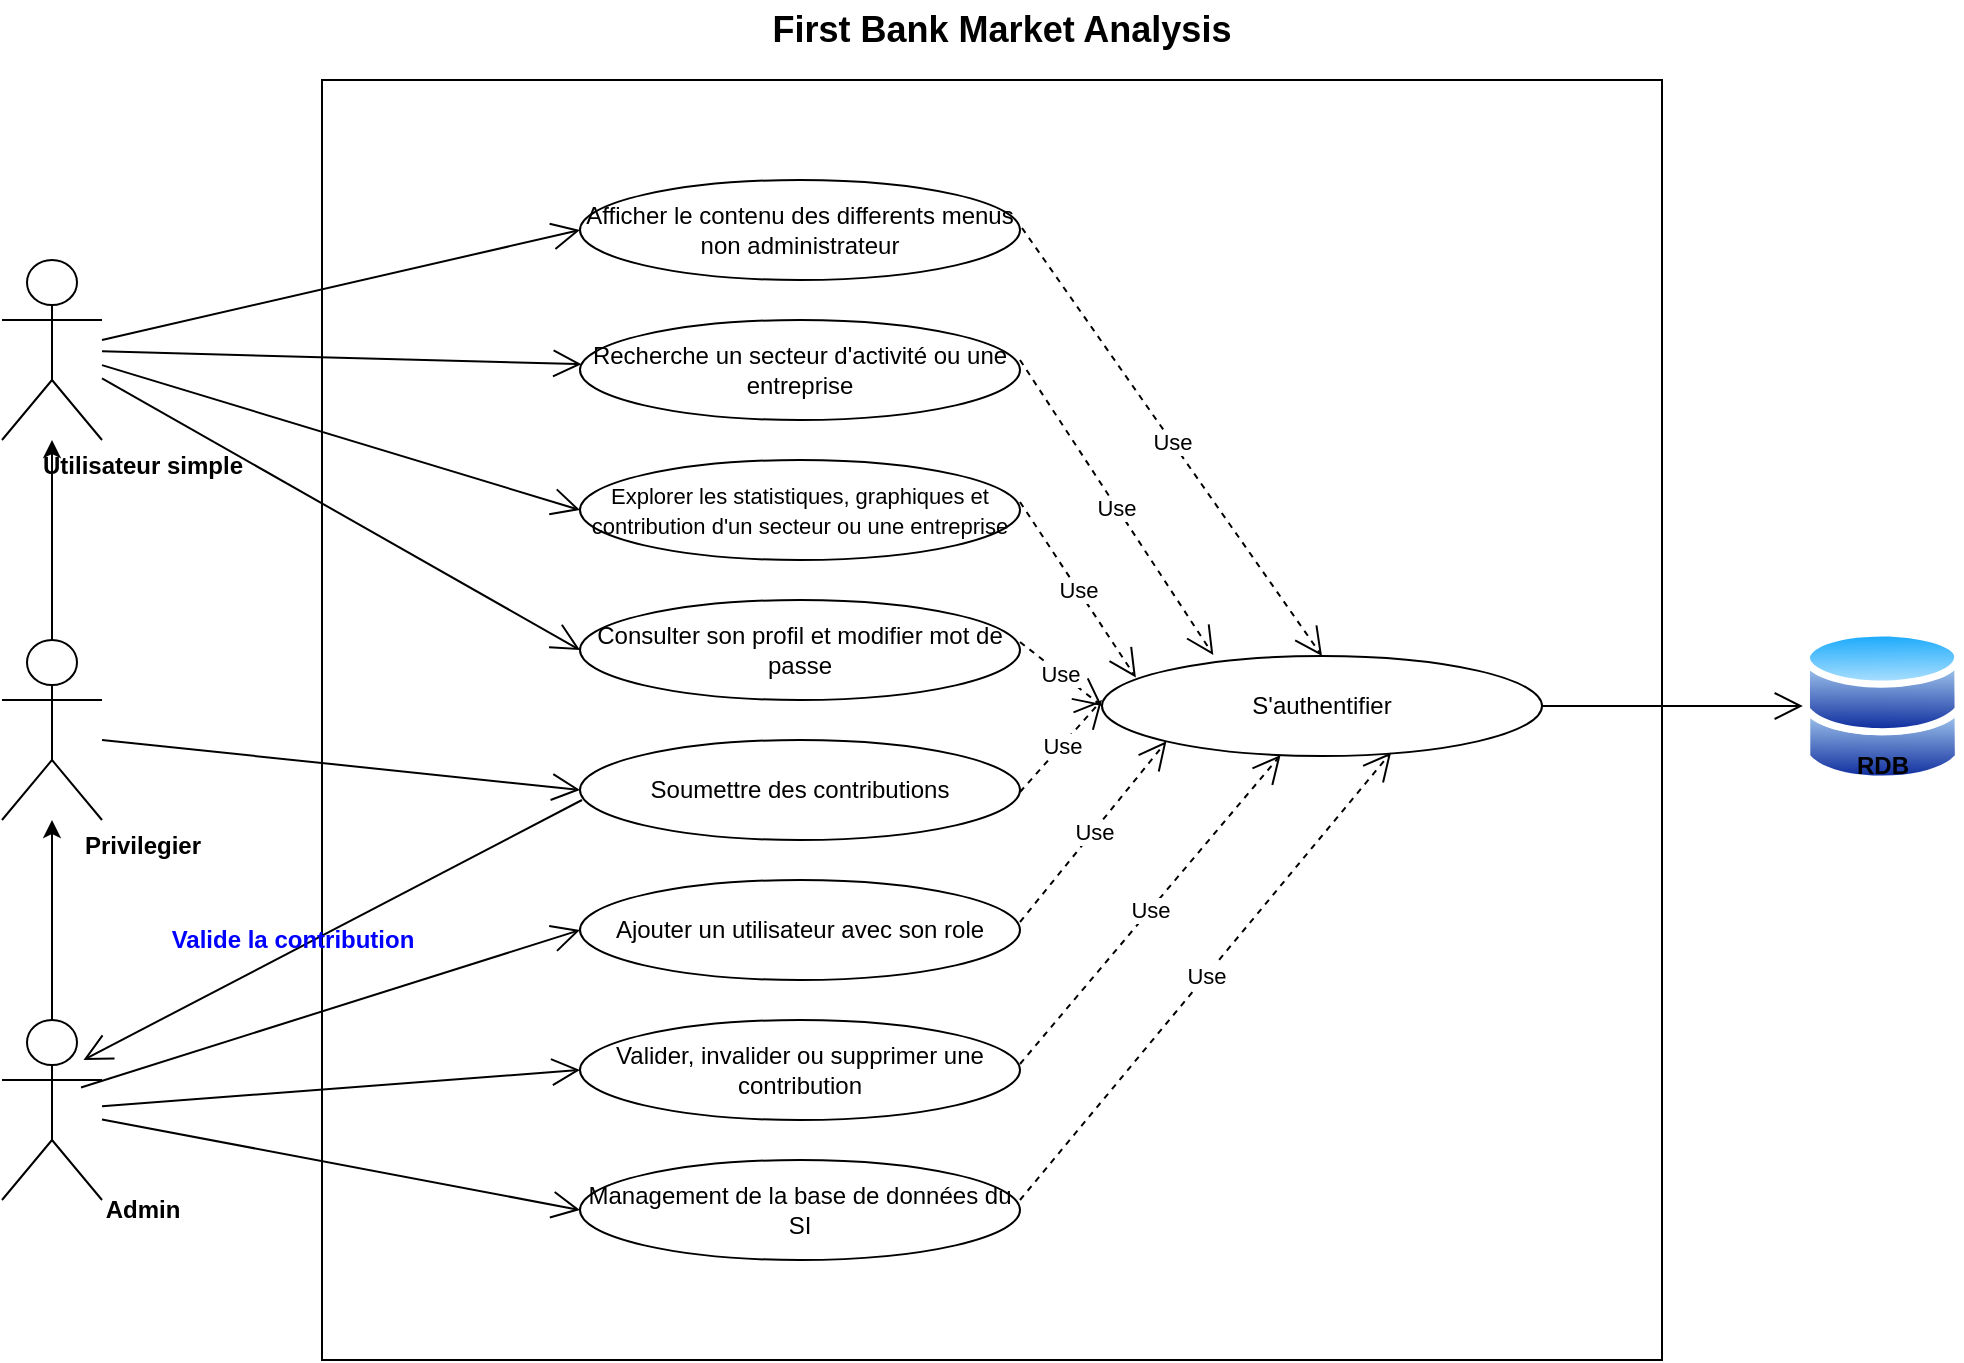 <mxfile version="21.3.5" type="github">
  <diagram name="Page-1" id="2dHOHAFaJox4LGz1Xj7_">
    <mxGraphModel dx="1393" dy="730" grid="1" gridSize="10" guides="1" tooltips="1" connect="1" arrows="1" fold="1" page="1" pageScale="1" pageWidth="1169" pageHeight="827" math="0" shadow="0">
      <root>
        <mxCell id="0" />
        <mxCell id="1" parent="0" />
        <mxCell id="YJ-RpRBlReNcCzSvx_Wr-2" value="" style="rounded=0;whiteSpace=wrap;html=1;" vertex="1" parent="1">
          <mxGeometry x="280" y="100" width="670" height="640" as="geometry" />
        </mxCell>
        <mxCell id="YJ-RpRBlReNcCzSvx_Wr-3" value="Afficher le contenu des differents menus non administrateur" style="ellipse;whiteSpace=wrap;html=1;" vertex="1" parent="1">
          <mxGeometry x="409" y="150" width="220" height="50" as="geometry" />
        </mxCell>
        <mxCell id="YJ-RpRBlReNcCzSvx_Wr-4" value="Recherche un secteur d&#39;activité ou une entreprise" style="ellipse;whiteSpace=wrap;html=1;" vertex="1" parent="1">
          <mxGeometry x="409" y="220" width="220" height="50" as="geometry" />
        </mxCell>
        <mxCell id="YJ-RpRBlReNcCzSvx_Wr-5" value="&lt;font style=&quot;font-size: 11px;&quot;&gt;Explorer les statistiques, graphiques et contribution d&#39;un secteur ou une entreprise&lt;/font&gt;" style="ellipse;whiteSpace=wrap;html=1;" vertex="1" parent="1">
          <mxGeometry x="409" y="290" width="220" height="50" as="geometry" />
        </mxCell>
        <mxCell id="YJ-RpRBlReNcCzSvx_Wr-6" value="Consulter son profil et modifier mot de passe" style="ellipse;whiteSpace=wrap;html=1;" vertex="1" parent="1">
          <mxGeometry x="409" y="360" width="220" height="50" as="geometry" />
        </mxCell>
        <mxCell id="YJ-RpRBlReNcCzSvx_Wr-7" value="Soumettre des contributions" style="ellipse;whiteSpace=wrap;html=1;" vertex="1" parent="1">
          <mxGeometry x="409" y="430" width="220" height="50" as="geometry" />
        </mxCell>
        <mxCell id="YJ-RpRBlReNcCzSvx_Wr-8" value="Ajouter un utilisateur avec son role" style="ellipse;whiteSpace=wrap;html=1;" vertex="1" parent="1">
          <mxGeometry x="409" y="500" width="220" height="50" as="geometry" />
        </mxCell>
        <mxCell id="YJ-RpRBlReNcCzSvx_Wr-9" value="Valider, invalider ou supprimer une contribution" style="ellipse;whiteSpace=wrap;html=1;" vertex="1" parent="1">
          <mxGeometry x="409" y="570" width="220" height="50" as="geometry" />
        </mxCell>
        <mxCell id="YJ-RpRBlReNcCzSvx_Wr-10" value="Management de la base de données du SI" style="ellipse;whiteSpace=wrap;html=1;" vertex="1" parent="1">
          <mxGeometry x="409" y="640" width="220" height="50" as="geometry" />
        </mxCell>
        <mxCell id="YJ-RpRBlReNcCzSvx_Wr-11" value="S&#39;authentifier" style="ellipse;whiteSpace=wrap;html=1;" vertex="1" parent="1">
          <mxGeometry x="670" y="388" width="220" height="50" as="geometry" />
        </mxCell>
        <mxCell id="YJ-RpRBlReNcCzSvx_Wr-12" value="First Bank Market Analysis" style="text;html=1;strokeColor=none;fillColor=none;align=center;verticalAlign=middle;whiteSpace=wrap;rounded=0;fontStyle=1;fontSize=18;" vertex="1" parent="1">
          <mxGeometry x="490" y="60" width="260" height="30" as="geometry" />
        </mxCell>
        <mxCell id="YJ-RpRBlReNcCzSvx_Wr-22" value="" style="edgeStyle=orthogonalEdgeStyle;rounded=0;orthogonalLoop=1;jettySize=auto;html=1;jumpSize=6;" edge="1" parent="1" source="YJ-RpRBlReNcCzSvx_Wr-20" target="YJ-RpRBlReNcCzSvx_Wr-21">
          <mxGeometry relative="1" as="geometry" />
        </mxCell>
        <mxCell id="YJ-RpRBlReNcCzSvx_Wr-20" value="Actor" style="shape=umlActor;verticalLabelPosition=bottom;verticalAlign=top;html=1;horizontal=1;fontColor=none;noLabel=1;" vertex="1" parent="1">
          <mxGeometry x="120" y="570" width="50" height="90" as="geometry" />
        </mxCell>
        <mxCell id="YJ-RpRBlReNcCzSvx_Wr-24" value="" style="edgeStyle=orthogonalEdgeStyle;rounded=0;orthogonalLoop=1;jettySize=auto;html=1;" edge="1" parent="1" source="YJ-RpRBlReNcCzSvx_Wr-21" target="YJ-RpRBlReNcCzSvx_Wr-23">
          <mxGeometry relative="1" as="geometry" />
        </mxCell>
        <mxCell id="YJ-RpRBlReNcCzSvx_Wr-21" value="Actor" style="shape=umlActor;verticalLabelPosition=bottom;verticalAlign=top;html=1;fontSize=12;fontColor=none;noLabel=1;" vertex="1" parent="1">
          <mxGeometry x="120" y="380" width="50" height="90" as="geometry" />
        </mxCell>
        <mxCell id="YJ-RpRBlReNcCzSvx_Wr-23" value="Actor" style="shape=umlActor;verticalLabelPosition=bottom;verticalAlign=top;html=1;fontColor=none;noLabel=1;" vertex="1" parent="1">
          <mxGeometry x="120" y="190" width="50" height="90" as="geometry" />
        </mxCell>
        <mxCell id="YJ-RpRBlReNcCzSvx_Wr-28" value="Admin" style="text;align=center;fontStyle=1;verticalAlign=middle;spacingLeft=3;spacingRight=3;strokeColor=none;rotatable=0;points=[[0,0.5],[1,0.5]];portConstraint=eastwest;html=1;" vertex="1" parent="1">
          <mxGeometry x="150" y="652" width="80" height="26" as="geometry" />
        </mxCell>
        <mxCell id="YJ-RpRBlReNcCzSvx_Wr-29" value="Privilegier" style="text;align=center;fontStyle=1;verticalAlign=middle;spacingLeft=3;spacingRight=3;strokeColor=none;rotatable=0;points=[[0,0.5],[1,0.5]];portConstraint=eastwest;html=1;" vertex="1" parent="1">
          <mxGeometry x="150" y="470" width="80" height="26" as="geometry" />
        </mxCell>
        <mxCell id="YJ-RpRBlReNcCzSvx_Wr-31" value="Utilisateur simple" style="text;align=center;fontStyle=1;verticalAlign=middle;spacingLeft=3;spacingRight=3;strokeColor=none;rotatable=0;points=[[0,0.5],[1,0.5]];portConstraint=eastwest;html=1;" vertex="1" parent="1">
          <mxGeometry x="150" y="280" width="80" height="26" as="geometry" />
        </mxCell>
        <mxCell id="YJ-RpRBlReNcCzSvx_Wr-36" value="" style="endArrow=open;endFill=1;endSize=12;html=1;rounded=0;entryX=0;entryY=0.5;entryDx=0;entryDy=0;" edge="1" parent="1" target="YJ-RpRBlReNcCzSvx_Wr-3">
          <mxGeometry width="160" relative="1" as="geometry">
            <mxPoint x="170" y="230" as="sourcePoint" />
            <mxPoint x="330" y="230" as="targetPoint" />
          </mxGeometry>
        </mxCell>
        <mxCell id="YJ-RpRBlReNcCzSvx_Wr-37" value="" style="endArrow=open;endFill=1;endSize=12;html=1;rounded=0;" edge="1" parent="1" source="YJ-RpRBlReNcCzSvx_Wr-23" target="YJ-RpRBlReNcCzSvx_Wr-4">
          <mxGeometry width="160" relative="1" as="geometry">
            <mxPoint x="180" y="240" as="sourcePoint" />
            <mxPoint x="419" y="185" as="targetPoint" />
          </mxGeometry>
        </mxCell>
        <mxCell id="YJ-RpRBlReNcCzSvx_Wr-38" value="" style="endArrow=open;endFill=1;endSize=12;html=1;rounded=0;entryX=0;entryY=0.5;entryDx=0;entryDy=0;" edge="1" parent="1" source="YJ-RpRBlReNcCzSvx_Wr-23" target="YJ-RpRBlReNcCzSvx_Wr-5">
          <mxGeometry width="160" relative="1" as="geometry">
            <mxPoint x="190" y="250" as="sourcePoint" />
            <mxPoint x="400" y="320" as="targetPoint" />
          </mxGeometry>
        </mxCell>
        <mxCell id="YJ-RpRBlReNcCzSvx_Wr-39" value="" style="endArrow=open;endFill=1;endSize=12;html=1;rounded=0;entryX=0;entryY=0.5;entryDx=0;entryDy=0;" edge="1" parent="1" source="YJ-RpRBlReNcCzSvx_Wr-23" target="YJ-RpRBlReNcCzSvx_Wr-6">
          <mxGeometry width="160" relative="1" as="geometry">
            <mxPoint x="200" y="260" as="sourcePoint" />
            <mxPoint x="439" y="205" as="targetPoint" />
          </mxGeometry>
        </mxCell>
        <mxCell id="YJ-RpRBlReNcCzSvx_Wr-40" value="" style="endArrow=open;endFill=1;endSize=12;html=1;rounded=0;entryX=0;entryY=0.5;entryDx=0;entryDy=0;" edge="1" parent="1" target="YJ-RpRBlReNcCzSvx_Wr-7">
          <mxGeometry width="160" relative="1" as="geometry">
            <mxPoint x="170" y="430" as="sourcePoint" />
            <mxPoint x="409" y="375" as="targetPoint" />
          </mxGeometry>
        </mxCell>
        <mxCell id="YJ-RpRBlReNcCzSvx_Wr-41" value="" style="endArrow=open;endFill=1;endSize=12;html=1;rounded=0;entryX=0.815;entryY=0.222;entryDx=0;entryDy=0;entryPerimeter=0;" edge="1" parent="1" target="YJ-RpRBlReNcCzSvx_Wr-20">
          <mxGeometry width="160" relative="1" as="geometry">
            <mxPoint x="410" y="460" as="sourcePoint" />
            <mxPoint x="410" y="460" as="targetPoint" />
          </mxGeometry>
        </mxCell>
        <mxCell id="YJ-RpRBlReNcCzSvx_Wr-42" value="" style="endArrow=open;endFill=1;endSize=12;html=1;rounded=0;entryX=0;entryY=0.5;entryDx=0;entryDy=0;exitX=0.79;exitY=0.375;exitDx=0;exitDy=0;exitPerimeter=0;" edge="1" parent="1" source="YJ-RpRBlReNcCzSvx_Wr-20" target="YJ-RpRBlReNcCzSvx_Wr-8">
          <mxGeometry width="160" relative="1" as="geometry">
            <mxPoint x="170" y="605" as="sourcePoint" />
            <mxPoint x="420" y="470" as="targetPoint" />
          </mxGeometry>
        </mxCell>
        <mxCell id="YJ-RpRBlReNcCzSvx_Wr-43" value="" style="endArrow=open;endFill=1;endSize=12;html=1;rounded=0;entryX=0;entryY=0.5;entryDx=0;entryDy=0;" edge="1" parent="1" source="YJ-RpRBlReNcCzSvx_Wr-20" target="YJ-RpRBlReNcCzSvx_Wr-9">
          <mxGeometry width="160" relative="1" as="geometry">
            <mxPoint x="180" y="615" as="sourcePoint" />
            <mxPoint x="430" y="480" as="targetPoint" />
          </mxGeometry>
        </mxCell>
        <mxCell id="YJ-RpRBlReNcCzSvx_Wr-44" value="" style="endArrow=open;endFill=1;endSize=12;html=1;rounded=0;entryX=0;entryY=0.5;entryDx=0;entryDy=0;" edge="1" parent="1" source="YJ-RpRBlReNcCzSvx_Wr-20" target="YJ-RpRBlReNcCzSvx_Wr-10">
          <mxGeometry width="160" relative="1" as="geometry">
            <mxPoint x="190" y="625" as="sourcePoint" />
            <mxPoint x="440" y="490" as="targetPoint" />
          </mxGeometry>
        </mxCell>
        <mxCell id="YJ-RpRBlReNcCzSvx_Wr-45" value="&lt;font color=&quot;#0000ff&quot;&gt;Valide la contribution&lt;/font&gt;" style="text;align=center;fontStyle=1;verticalAlign=middle;spacingLeft=3;spacingRight=3;strokeColor=none;rotatable=0;points=[[0,0.5],[1,0.5]];portConstraint=eastwest;html=1;direction=east;" vertex="1" parent="1">
          <mxGeometry x="230" y="510" width="70" height="40" as="geometry" />
        </mxCell>
        <mxCell id="YJ-RpRBlReNcCzSvx_Wr-46" value="Use" style="endArrow=open;endSize=12;dashed=1;html=1;rounded=0;entryX=0.5;entryY=0;entryDx=0;entryDy=0;" edge="1" parent="1" target="YJ-RpRBlReNcCzSvx_Wr-11">
          <mxGeometry width="160" relative="1" as="geometry">
            <mxPoint x="630" y="174" as="sourcePoint" />
            <mxPoint x="800" y="174.38" as="targetPoint" />
          </mxGeometry>
        </mxCell>
        <mxCell id="YJ-RpRBlReNcCzSvx_Wr-47" value="Use" style="endArrow=open;endSize=12;dashed=1;html=1;rounded=0;entryX=0.253;entryY=-0.01;entryDx=0;entryDy=0;entryPerimeter=0;" edge="1" parent="1" target="YJ-RpRBlReNcCzSvx_Wr-11">
          <mxGeometry width="160" relative="1" as="geometry">
            <mxPoint x="629" y="240" as="sourcePoint" />
            <mxPoint x="769" y="453.62" as="targetPoint" />
          </mxGeometry>
        </mxCell>
        <mxCell id="YJ-RpRBlReNcCzSvx_Wr-49" value="Use" style="endArrow=open;endSize=12;dashed=1;html=1;rounded=0;entryX=0.077;entryY=0.215;entryDx=0;entryDy=0;entryPerimeter=0;" edge="1" parent="1" target="YJ-RpRBlReNcCzSvx_Wr-11">
          <mxGeometry width="160" relative="1" as="geometry">
            <mxPoint x="629" y="311" as="sourcePoint" />
            <mxPoint x="726" y="459" as="targetPoint" />
          </mxGeometry>
        </mxCell>
        <mxCell id="YJ-RpRBlReNcCzSvx_Wr-50" value="Use" style="endArrow=open;endSize=12;dashed=1;html=1;rounded=0;entryX=0;entryY=0.5;entryDx=0;entryDy=0;" edge="1" parent="1" target="YJ-RpRBlReNcCzSvx_Wr-11">
          <mxGeometry width="160" relative="1" as="geometry">
            <mxPoint x="629" y="381" as="sourcePoint" />
            <mxPoint x="726" y="529" as="targetPoint" />
          </mxGeometry>
        </mxCell>
        <mxCell id="YJ-RpRBlReNcCzSvx_Wr-51" value="Use" style="endArrow=open;endSize=12;dashed=1;html=1;rounded=0;" edge="1" parent="1">
          <mxGeometry width="160" relative="1" as="geometry">
            <mxPoint x="629" y="456" as="sourcePoint" />
            <mxPoint x="670" y="410" as="targetPoint" />
          </mxGeometry>
        </mxCell>
        <mxCell id="YJ-RpRBlReNcCzSvx_Wr-52" value="Use" style="endArrow=open;endSize=12;dashed=1;html=1;rounded=0;entryX=0;entryY=1;entryDx=0;entryDy=0;" edge="1" parent="1" target="YJ-RpRBlReNcCzSvx_Wr-11">
          <mxGeometry width="160" relative="1" as="geometry">
            <mxPoint x="629" y="521" as="sourcePoint" />
            <mxPoint x="726" y="669" as="targetPoint" />
          </mxGeometry>
        </mxCell>
        <mxCell id="YJ-RpRBlReNcCzSvx_Wr-53" value="Use" style="endArrow=open;endSize=12;dashed=1;html=1;rounded=0;" edge="1" parent="1" target="YJ-RpRBlReNcCzSvx_Wr-11">
          <mxGeometry width="160" relative="1" as="geometry">
            <mxPoint x="629" y="592" as="sourcePoint" />
            <mxPoint x="726" y="740" as="targetPoint" />
          </mxGeometry>
        </mxCell>
        <mxCell id="YJ-RpRBlReNcCzSvx_Wr-54" value="Use" style="endArrow=open;endSize=12;dashed=1;html=1;rounded=0;entryX=0.657;entryY=0.965;entryDx=0;entryDy=0;entryPerimeter=0;" edge="1" parent="1" target="YJ-RpRBlReNcCzSvx_Wr-11">
          <mxGeometry width="160" relative="1" as="geometry">
            <mxPoint x="629" y="660" as="sourcePoint" />
            <mxPoint x="726" y="808" as="targetPoint" />
          </mxGeometry>
        </mxCell>
        <mxCell id="YJ-RpRBlReNcCzSvx_Wr-55" value="" style="image;aspect=fixed;perimeter=ellipsePerimeter;html=1;align=center;shadow=0;dashed=0;spacingTop=3;image=img/lib/active_directory/databases.svg;" vertex="1" parent="1">
          <mxGeometry x="1020.41" y="374" width="79.59" height="78" as="geometry" />
        </mxCell>
        <mxCell id="YJ-RpRBlReNcCzSvx_Wr-56" value="RDB" style="text;align=center;fontStyle=1;verticalAlign=middle;spacingLeft=3;spacingRight=3;strokeColor=none;rotatable=0;points=[[0,0.5],[1,0.5]];portConstraint=eastwest;html=1;" vertex="1" parent="1">
          <mxGeometry x="1020" y="430" width="80" height="26" as="geometry" />
        </mxCell>
        <mxCell id="YJ-RpRBlReNcCzSvx_Wr-57" value="" style="endArrow=open;endFill=1;endSize=12;html=1;rounded=0;exitX=1;exitY=0.5;exitDx=0;exitDy=0;entryX=0;entryY=0.5;entryDx=0;entryDy=0;" edge="1" parent="1" source="YJ-RpRBlReNcCzSvx_Wr-11" target="YJ-RpRBlReNcCzSvx_Wr-55">
          <mxGeometry width="160" relative="1" as="geometry">
            <mxPoint x="880" y="410" as="sourcePoint" />
            <mxPoint x="1040" y="410" as="targetPoint" />
          </mxGeometry>
        </mxCell>
      </root>
    </mxGraphModel>
  </diagram>
</mxfile>
